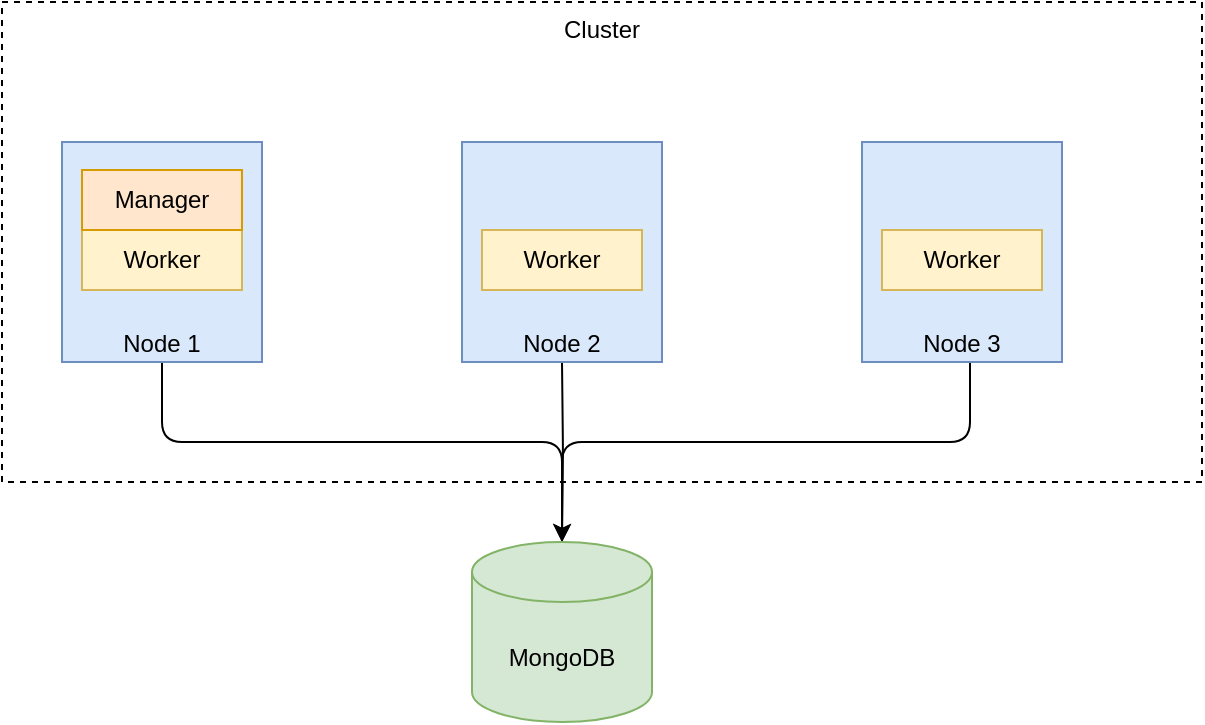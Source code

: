 <mxfile version="18.1.3" type="device" pages="2"><diagram id="_hGN3VV0BGu1ocD77ZYS" name="cluster"><mxGraphModel dx="1949" dy="857" grid="1" gridSize="10" guides="1" tooltips="1" connect="1" arrows="1" fold="1" page="1" pageScale="1" pageWidth="827" pageHeight="1169" math="0" shadow="0"><root><mxCell id="0"/><mxCell id="1" parent="0"/><mxCell id="EEpsrxdOTHe5tGQsBAcP-28" value="Cluster" style="rounded=0;whiteSpace=wrap;html=1;dashed=1;verticalAlign=top;" parent="1" vertex="1"><mxGeometry x="-10" y="110" width="600" height="240" as="geometry"/></mxCell><mxCell id="EEpsrxdOTHe5tGQsBAcP-7" style="edgeStyle=orthogonalEdgeStyle;rounded=1;orthogonalLoop=1;jettySize=auto;html=1;entryX=0.5;entryY=0;entryDx=0;entryDy=0;entryPerimeter=0;exitX=0.5;exitY=1;exitDx=0;exitDy=0;" parent="1" source="EEpsrxdOTHe5tGQsBAcP-2" target="EEpsrxdOTHe5tGQsBAcP-5" edge="1"><mxGeometry relative="1" as="geometry"><Array as="points"><mxPoint x="70" y="330"/><mxPoint x="270" y="330"/></Array></mxGeometry></mxCell><mxCell id="EEpsrxdOTHe5tGQsBAcP-2" value="Node 1" style="rounded=0;whiteSpace=wrap;html=1;verticalAlign=bottom;fillColor=#dae8fc;strokeColor=#6c8ebf;" parent="1" vertex="1"><mxGeometry x="20" y="180" width="100" height="110" as="geometry"/></mxCell><mxCell id="EEpsrxdOTHe5tGQsBAcP-8" style="edgeStyle=orthogonalEdgeStyle;rounded=1;orthogonalLoop=1;jettySize=auto;html=1;entryX=0.5;entryY=0;entryDx=0;entryDy=0;entryPerimeter=0;" parent="1" target="EEpsrxdOTHe5tGQsBAcP-5" edge="1"><mxGeometry relative="1" as="geometry"><mxPoint x="270" y="290" as="sourcePoint"/></mxGeometry></mxCell><mxCell id="EEpsrxdOTHe5tGQsBAcP-9" style="edgeStyle=orthogonalEdgeStyle;rounded=1;orthogonalLoop=1;jettySize=auto;html=1;" parent="1" edge="1"><mxGeometry relative="1" as="geometry"><mxPoint x="270" y="400" as="targetPoint"/><mxPoint x="474" y="290" as="sourcePoint"/><Array as="points"><mxPoint x="474" y="330"/><mxPoint x="270" y="330"/></Array></mxGeometry></mxCell><mxCell id="EEpsrxdOTHe5tGQsBAcP-5" value="MongoDB" style="shape=cylinder3;whiteSpace=wrap;html=1;boundedLbl=1;backgroundOutline=1;size=15;fillColor=#d5e8d4;strokeColor=#82b366;" parent="1" vertex="1"><mxGeometry x="225" y="380" width="90" height="90" as="geometry"/></mxCell><mxCell id="EEpsrxdOTHe5tGQsBAcP-15" value="Worker" style="rounded=0;whiteSpace=wrap;html=1;fillColor=#fff2cc;strokeColor=#d6b656;" parent="1" vertex="1"><mxGeometry x="30" y="224" width="80" height="30" as="geometry"/></mxCell><mxCell id="EEpsrxdOTHe5tGQsBAcP-21" value="Manager" style="rounded=0;whiteSpace=wrap;html=1;fillColor=#ffe6cc;strokeColor=#d79b00;" parent="1" vertex="1"><mxGeometry x="30" y="194" width="80" height="30" as="geometry"/></mxCell><mxCell id="EEpsrxdOTHe5tGQsBAcP-22" value="Node 2" style="rounded=0;whiteSpace=wrap;html=1;verticalAlign=bottom;fillColor=#dae8fc;strokeColor=#6c8ebf;" parent="1" vertex="1"><mxGeometry x="220" y="180" width="100" height="110" as="geometry"/></mxCell><mxCell id="EEpsrxdOTHe5tGQsBAcP-23" value="Worker" style="rounded=0;whiteSpace=wrap;html=1;fillColor=#fff2cc;strokeColor=#d6b656;" parent="1" vertex="1"><mxGeometry x="230" y="224" width="80" height="30" as="geometry"/></mxCell><mxCell id="EEpsrxdOTHe5tGQsBAcP-25" value="Node 3" style="rounded=0;whiteSpace=wrap;html=1;verticalAlign=bottom;fillColor=#dae8fc;strokeColor=#6c8ebf;" parent="1" vertex="1"><mxGeometry x="420" y="180" width="100" height="110" as="geometry"/></mxCell><mxCell id="EEpsrxdOTHe5tGQsBAcP-26" value="Worker" style="rounded=0;whiteSpace=wrap;html=1;fillColor=#fff2cc;strokeColor=#d6b656;" parent="1" vertex="1"><mxGeometry x="430" y="224" width="80" height="30" as="geometry"/></mxCell></root></mxGraphModel></diagram><diagram id="Z9DvkUpS7U6QQ6h3nrLs" name="domain"><mxGraphModel dx="1122" dy="857" grid="1" gridSize="10" guides="1" tooltips="1" connect="1" arrows="1" fold="1" page="1" pageScale="1" pageWidth="827" pageHeight="1169" math="0" shadow="0"><root><mxCell id="0"/><mxCell id="1" parent="0"/><mxCell id="PKcXOMtBzALh_EgfIeiw-1" value="Job" style="rounded=0;whiteSpace=wrap;html=1;fillColor=#ffe6cc;strokeColor=#d79b00;" vertex="1" parent="1"><mxGeometry x="270" y="100" width="120" height="60" as="geometry"/></mxCell><mxCell id="PKcXOMtBzALh_EgfIeiw-2" value="&lt;i&gt;Step&lt;br&gt;&lt;/i&gt;" style="rounded=0;whiteSpace=wrap;html=1;fillColor=#fff2cc;strokeColor=#d6b656;dashed=1;" vertex="1" parent="1"><mxGeometry x="693" y="100" width="120" height="60" as="geometry"/></mxCell><mxCell id="PKcXOMtBzALh_EgfIeiw-3" value="SimpleStep" style="rounded=0;whiteSpace=wrap;html=1;fillColor=#fff2cc;strokeColor=#d6b656;" vertex="1" parent="1"><mxGeometry x="515" y="240" width="120" height="60" as="geometry"/></mxCell><mxCell id="PKcXOMtBzALh_EgfIeiw-4" value="ScheduledJob" style="rounded=0;whiteSpace=wrap;html=1;fillColor=#ffe6cc;strokeColor=#d79b00;" vertex="1" parent="1"><mxGeometry x="270" y="231" width="120" height="60" as="geometry"/></mxCell><mxCell id="PKcXOMtBzALh_EgfIeiw-6" value="" style="endArrow=block;endSize=16;endFill=0;html=1;rounded=0;exitX=0.5;exitY=0;exitDx=0;exitDy=0;entryX=0.5;entryY=1;entryDx=0;entryDy=0;fillColor=#ffe6cc;strokeColor=#000000;" edge="1" parent="1" source="PKcXOMtBzALh_EgfIeiw-4" target="PKcXOMtBzALh_EgfIeiw-1"><mxGeometry width="160" relative="1" as="geometry"><mxPoint x="480" y="191" as="sourcePoint"/><mxPoint x="640" y="191" as="targetPoint"/></mxGeometry></mxCell><mxCell id="PKcXOMtBzALh_EgfIeiw-7" value="PartitionedStep" style="rounded=0;whiteSpace=wrap;html=1;fillColor=#fff2cc;strokeColor=#d6b656;" vertex="1" parent="1"><mxGeometry x="640" y="401" width="120" height="60" as="geometry"/></mxCell><mxCell id="PKcXOMtBzALh_EgfIeiw-8" value="BatchStep" style="rounded=0;whiteSpace=wrap;html=1;fillColor=#fff2cc;strokeColor=#d6b656;" vertex="1" parent="1"><mxGeometry x="750" y="240" width="120" height="60" as="geometry"/></mxCell><mxCell id="PKcXOMtBzALh_EgfIeiw-9" value="PartitionedBatchStep" style="rounded=0;whiteSpace=wrap;html=1;fillColor=#fff2cc;strokeColor=#d6b656;" vertex="1" parent="1"><mxGeometry x="872" y="399" width="140" height="60" as="geometry"/></mxCell><mxCell id="PKcXOMtBzALh_EgfIeiw-10" value="" style="endArrow=block;endSize=16;endFill=0;html=1;rounded=0;entryX=0.5;entryY=1;entryDx=0;entryDy=0;edgeStyle=orthogonalEdgeStyle;exitX=0.5;exitY=0;exitDx=0;exitDy=0;" edge="1" parent="1" source="PKcXOMtBzALh_EgfIeiw-3" target="PKcXOMtBzALh_EgfIeiw-2"><mxGeometry width="160" relative="1" as="geometry"><mxPoint x="600" y="240" as="sourcePoint"/><mxPoint x="610" y="170" as="targetPoint"/><Array as="points"><mxPoint x="575" y="210"/><mxPoint x="753" y="210"/></Array></mxGeometry></mxCell><mxCell id="PKcXOMtBzALh_EgfIeiw-12" value="" style="endArrow=none;html=1;rounded=0;exitX=0.5;exitY=0;exitDx=0;exitDy=0;" edge="1" parent="1" source="PKcXOMtBzALh_EgfIeiw-8"><mxGeometry width="50" height="50" relative="1" as="geometry"><mxPoint x="900" y="230" as="sourcePoint"/><mxPoint x="810" y="210" as="targetPoint"/></mxGeometry></mxCell><mxCell id="PKcXOMtBzALh_EgfIeiw-13" value="" style="endArrow=none;html=1;rounded=0;exitX=0.5;exitY=0;exitDx=0;exitDy=0;" edge="1" parent="1" source="PKcXOMtBzALh_EgfIeiw-7"><mxGeometry width="50" height="50" relative="1" as="geometry"><mxPoint x="680" y="300" as="sourcePoint"/><mxPoint x="700" y="210" as="targetPoint"/></mxGeometry></mxCell><mxCell id="PKcXOMtBzALh_EgfIeiw-14" value="" style="endArrow=none;html=1;rounded=0;entryX=0.5;entryY=0;entryDx=0;entryDy=0;edgeStyle=orthogonalEdgeStyle;" edge="1" parent="1" target="PKcXOMtBzALh_EgfIeiw-9"><mxGeometry width="50" height="50" relative="1" as="geometry"><mxPoint x="750" y="210" as="sourcePoint"/><mxPoint x="1080" y="200" as="targetPoint"/></mxGeometry></mxCell><mxCell id="PKcXOMtBzALh_EgfIeiw-15" value="" style="endArrow=classic;html=1;rounded=0;exitX=1;exitY=0.5;exitDx=0;exitDy=0;entryX=0;entryY=0.5;entryDx=0;entryDy=0;" edge="1" parent="1" source="PKcXOMtBzALh_EgfIeiw-1" target="PKcXOMtBzALh_EgfIeiw-2"><mxGeometry width="50" height="50" relative="1" as="geometry"><mxPoint x="480" y="120" as="sourcePoint"/><mxPoint x="530" y="70" as="targetPoint"/></mxGeometry></mxCell><mxCell id="PKcXOMtBzALh_EgfIeiw-29" value="is made up of" style="edgeLabel;html=1;align=center;verticalAlign=middle;resizable=0;points=[];" vertex="1" connectable="0" parent="PKcXOMtBzALh_EgfIeiw-15"><mxGeometry x="-0.152" relative="1" as="geometry"><mxPoint x="-4" y="-15" as="offset"/></mxGeometry></mxCell><mxCell id="PKcXOMtBzALh_EgfIeiw-16" value="1..*" style="text;html=1;strokeColor=none;fillColor=none;align=center;verticalAlign=middle;whiteSpace=wrap;rounded=0;" vertex="1" parent="1"><mxGeometry x="633" y="100" width="60" height="30" as="geometry"/></mxCell><mxCell id="PKcXOMtBzALh_EgfIeiw-19" value="An activity that needs to be carried out by the system.&amp;nbsp;Acts as a container for one or more steps that need to be executed" style="text;html=1;strokeColor=none;fillColor=none;align=center;verticalAlign=middle;whiteSpace=wrap;rounded=0;" vertex="1" parent="1"><mxGeometry x="242" y="48" width="176" height="30" as="geometry"/></mxCell><mxCell id="PKcXOMtBzALh_EgfIeiw-21" value="A Job that starts executing at a predefined time" style="text;html=1;strokeColor=none;fillColor=none;align=center;verticalAlign=middle;whiteSpace=wrap;rounded=0;" vertex="1" parent="1"><mxGeometry x="255" y="300" width="150" height="30" as="geometry"/></mxCell><mxCell id="PKcXOMtBzALh_EgfIeiw-22" value="A step in the job. Contains the actual logic of what needs to be done." style="text;html=1;strokeColor=none;fillColor=none;align=center;verticalAlign=middle;whiteSpace=wrap;rounded=0;" vertex="1" parent="1"><mxGeometry x="678" y="42" width="150" height="50" as="geometry"/></mxCell><mxCell id="PKcXOMtBzALh_EgfIeiw-23" value="A step that provides a setup such that items can be processed using multiple threads&amp;nbsp;" style="text;html=1;strokeColor=none;fillColor=none;align=center;verticalAlign=middle;whiteSpace=wrap;rounded=0;" vertex="1" parent="1"><mxGeometry x="741" y="327" width="135" height="30" as="geometry"/></mxCell><mxCell id="PKcXOMtBzALh_EgfIeiw-24" value="Same as simple step, except you have to also&amp;nbsp; implement the getPartitions() method. This allows the overall work to be partitioned and distributed among different worker nodes to execute." style="text;html=1;strokeColor=none;fillColor=none;align=center;verticalAlign=middle;whiteSpace=wrap;rounded=0;" vertex="1" parent="1"><mxGeometry x="590" y="495" width="215" height="30" as="geometry"/></mxCell><mxCell id="PKcXOMtBzALh_EgfIeiw-27" value="A step for a simple action.&lt;br&gt;You have to implement&lt;br&gt;the run() method which contains the logic that needs to be executed" style="text;html=1;strokeColor=none;fillColor=none;align=center;verticalAlign=middle;whiteSpace=wrap;rounded=0;" vertex="1" parent="1"><mxGeometry x="510" y="327" width="150" height="30" as="geometry"/></mxCell><mxCell id="PKcXOMtBzALh_EgfIeiw-28" value="A combination of PartitionedStep and BatchStep. That is, the work itself is partitioned and distributed among worker nodes and each node processes items using multiple threads&amp;nbsp;" style="text;html=1;strokeColor=none;fillColor=none;align=center;verticalAlign=middle;whiteSpace=wrap;rounded=0;" vertex="1" parent="1"><mxGeometry x="847" y="497" width="223" height="30" as="geometry"/></mxCell></root></mxGraphModel></diagram></mxfile>